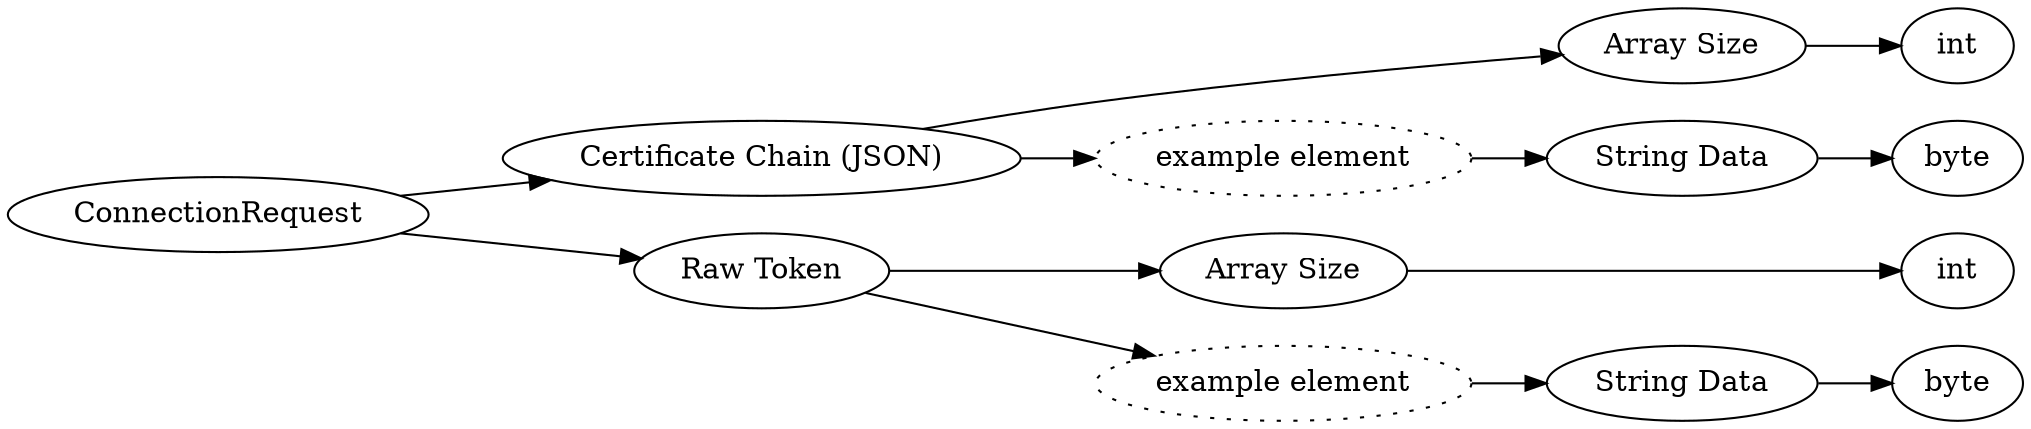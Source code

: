 digraph "ConnectionRequest" {
rankdir = LR
0
0 -> 1
1 -> 2
2 -> 3
1 -> 4
4 -> 5
5 -> 6
0 -> 7
7 -> 8
8 -> 9
7 -> 10
10 -> 11
11 -> 12

0 [label="ConnectionRequest",comment="name: \"ConnectionRequest\", typeName: \"\", id: 0, branchId: 0, recurseId: -1, attributes: 0, notes: \"\""];
1 [label="Certificate Chain (JSON)",comment="name: \"Certificate Chain (JSON)\", typeName: \"\", id: 1, branchId: 0, recurseId: -1, attributes: 8, notes: \"Array of Base64 encoded JSON Web Token certificates to authenticate the player.

The last certificate in the chain will have a property 'extraData' that contains player identity information including the XBL XUID (if the player was signed into XBL at the time of the connection).\""];
2 [label="Array Size",comment="name: \"Array Size\", typeName: \"\", id: 2, branchId: 0, recurseId: -1, attributes: 0, notes: \"\""];
3 [label="int",comment="name: \"int\", typeName: \"\", id: 3, branchId: 0, recurseId: -1, attributes: 512, notes: \"\""];
4 [label="example element",style=dotted,comment="name: \"example element\", typeName: \"\", id: 4, branchId: 0, recurseId: -1, attributes: 16, notes: \"\""];
5 [label="String Data",comment="name: \"String Data\", typeName: \"\", id: 5, branchId: 0, recurseId: -1, attributes: 0, notes: \"\""];
6 [label="byte",comment="name: \"byte\", typeName: \"\", id: 6, branchId: 0, recurseId: -1, attributes: 512, notes: \"\""];
7 [label="Raw Token",comment="name: \"Raw Token\", typeName: \"\", id: 7, branchId: 0, recurseId: -1, attributes: 8, notes: \"Base64 encoded JSON Web Token that contains other relevant client properties.\"
				\"Properties Include:
				'SelfSignedId'
				'ServerAddress' = (unresolved url if applicable)
				'ClientRandomId'
				'SkinId'
				'SkinData'
				'SkinImageWidth'
				'SkinImageHeight'
				'CapeData'
				'CapeImageWidth'
				'CapeImageHeight'
				'SkinResourcePatch'
				'SkinGeometryData'
				'SkinGeometryDataEngineVersion'
				'SkinAnimationData'
				'PlayFabId'
				'AnimatedImageData = Array of:'
				'-- Type'
				'-- Image'
				'-- ImageWidth'
				'-- ImageHeight'
				'-- Frames'
				'-- AnimationExpression'
				'ArmSize'
				'SkinColor'
				'PersonaPieces = Array of:'
				'-- PackId'
				'-- PieceId'
				'-- IsDefault'
				'-- PieceType'
				'-- ProuctId'
				'PieceTintColors = Array of:'
				'-- PieceType'
				'-- Colors = Array of color hexstrings'
				'IsEduMode (if edu mode)'
				'TenantId (if edu mode)'
				'ADRole (if edu mode)'
				'IsEditorMode'
				'GameVersion'
				'DeviceModel'
				'DeviceOS' = (see enumeration: BuildPlatform)
				'DefaultInputMode' = (see enumeration: InputMode)
				'CurrentInputMode' = (see enumeration: InputMode)
				'UIProfile' = (see enumeration: UIProfile)
				'GuiScale'
				'LanguageCode'
				'PlatformUserId'
				'ThirdPartyName'
				'ThirdPartyNameOnly'
				'PlatformOnlineId'
				'PlatformOfflineId'
				'DeviceId'
				'TrustedSkin'
				'PremiumSkin'
				'PersonaSkin'
				'OverrideSkin'
				'CapeOnClassicSkin'
				'CapeId'
				'CompatibleWithClientSideChunkGen'\""];
8 [label="Array Size",comment="name: \"Array Size\", typeName: \"\", id: 8, branchId: 0, recurseId: -1, attributes: 0, notes: \"\""];
9 [label="int",comment="name: \"int\", typeName: \"\", id: 9, branchId: 0, recurseId: -1, attributes: 512, notes: \"\""];
10 [label="example element",style=dotted,comment="name: \"example element\", typeName: \"\", id: 10, branchId: 0, recurseId: -1, attributes: 16, notes: \"\""];
11 [label="String Data",comment="name: \"String Data\", typeName: \"\", id: 11, branchId: 0, recurseId: -1, attributes: 0, notes: \"\""];
12 [label="byte",comment="name: \"byte\", typeName: \"\", id: 12, branchId: 0, recurseId: -1, attributes: 512, notes: \"\""];
{ rank = max;3;6;9;12}

}
